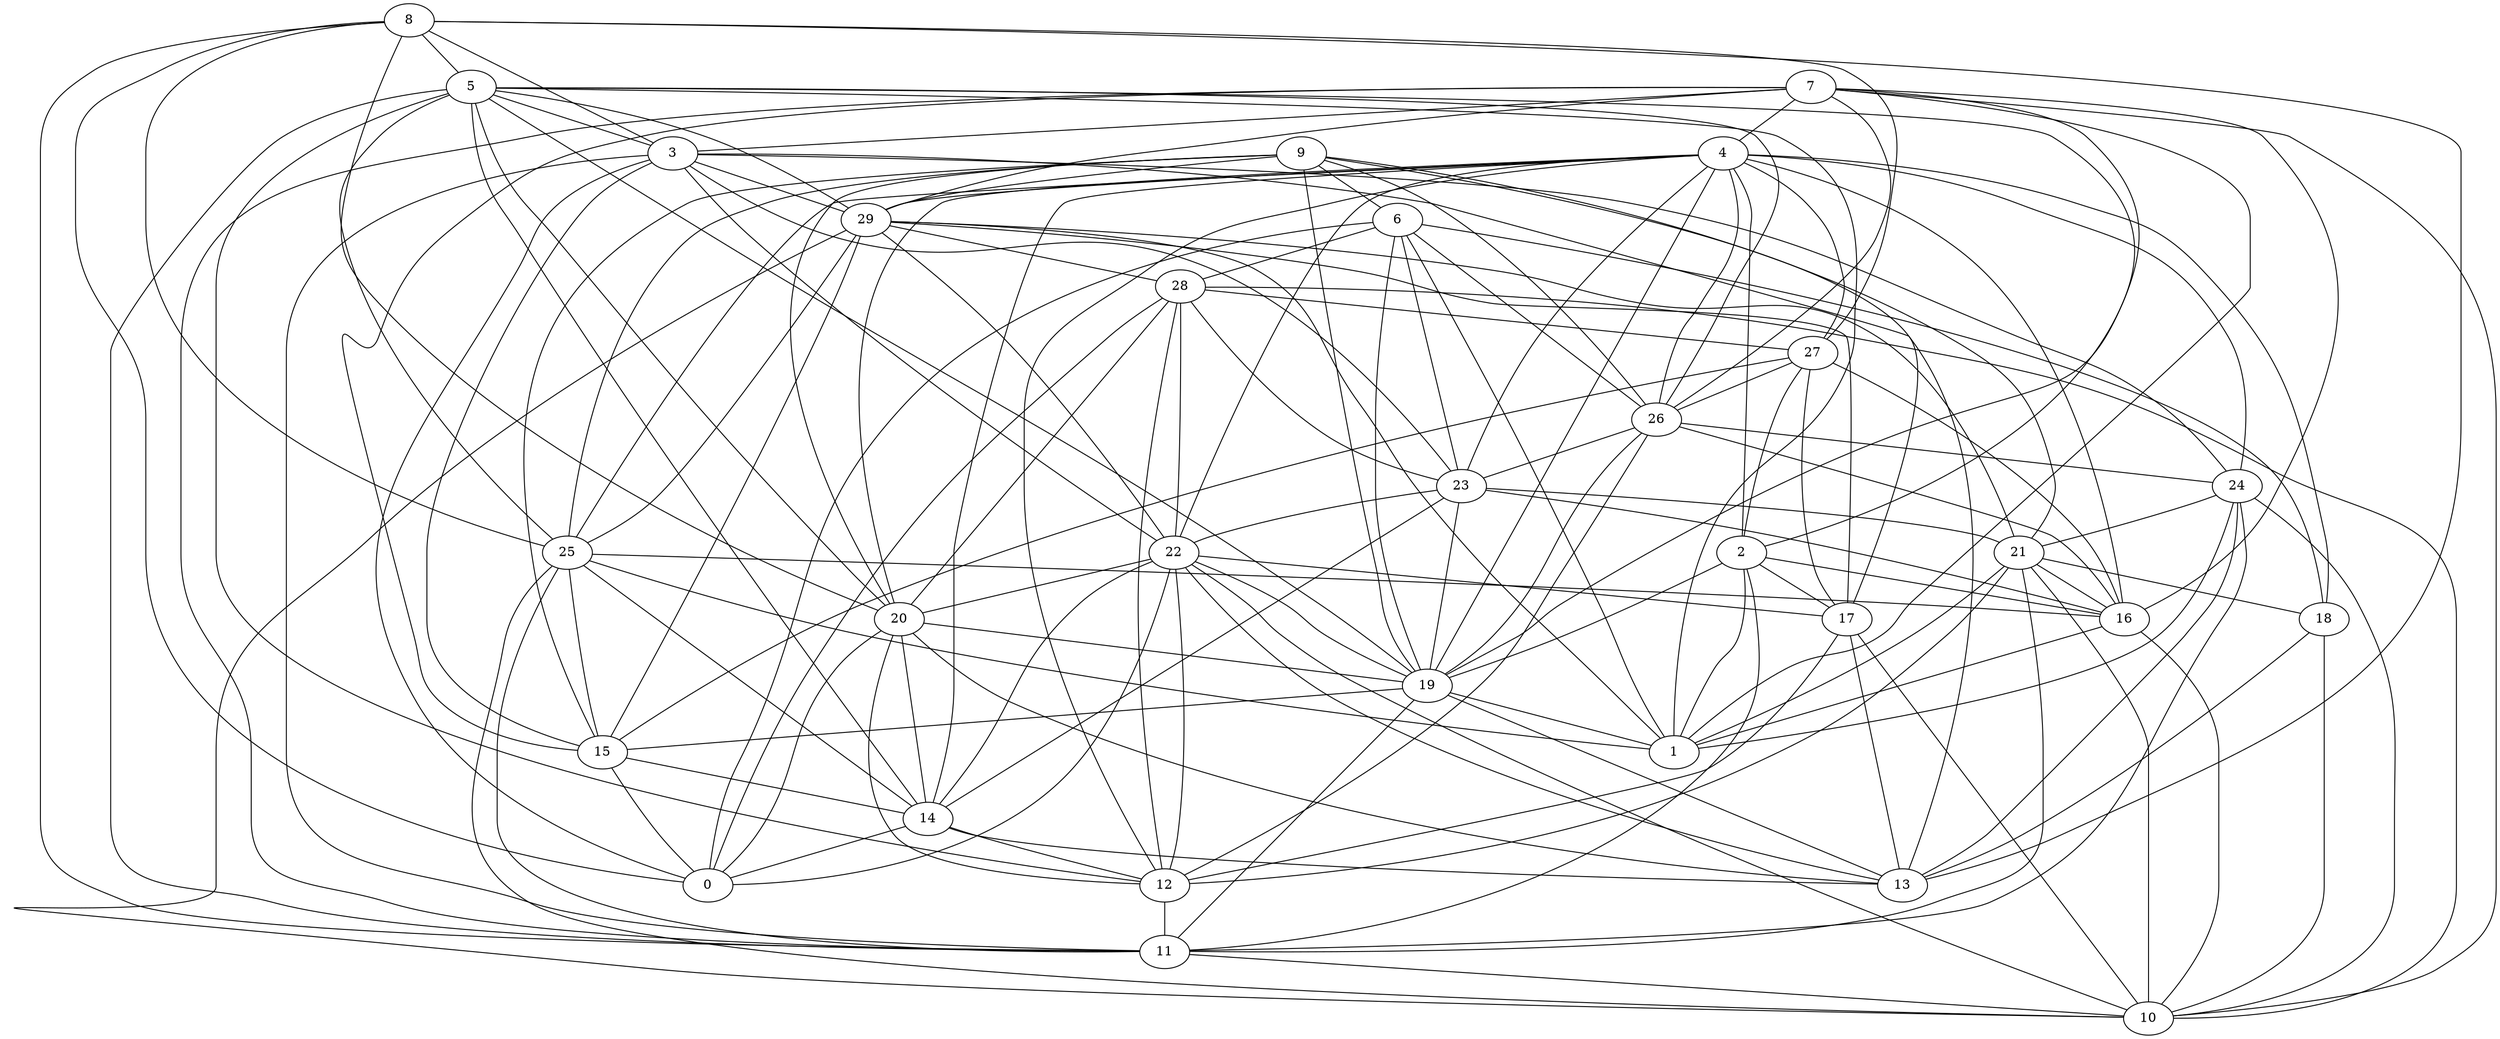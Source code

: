 digraph GG_graph {

subgraph G_graph {
edge [color = black]
"29" -> "21" [dir = none]
"29" -> "28" [dir = none]
"15" -> "0" [dir = none]
"15" -> "14" [dir = none]
"4" -> "12" [dir = none]
"4" -> "14" [dir = none]
"4" -> "27" [dir = none]
"4" -> "2" [dir = none]
"4" -> "19" [dir = none]
"4" -> "23" [dir = none]
"4" -> "22" [dir = none]
"4" -> "18" [dir = none]
"18" -> "13" [dir = none]
"5" -> "29" [dir = none]
"5" -> "14" [dir = none]
"5" -> "11" [dir = none]
"5" -> "2" [dir = none]
"5" -> "3" [dir = none]
"27" -> "26" [dir = none]
"26" -> "24" [dir = none]
"26" -> "16" [dir = none]
"26" -> "23" [dir = none]
"20" -> "19" [dir = none]
"20" -> "0" [dir = none]
"20" -> "13" [dir = none]
"20" -> "12" [dir = none]
"23" -> "21" [dir = none]
"23" -> "16" [dir = none]
"23" -> "22" [dir = none]
"23" -> "14" [dir = none]
"21" -> "18" [dir = none]
"21" -> "10" [dir = none]
"21" -> "16" [dir = none]
"8" -> "5" [dir = none]
"8" -> "20" [dir = none]
"28" -> "12" [dir = none]
"28" -> "23" [dir = none]
"7" -> "11" [dir = none]
"7" -> "16" [dir = none]
"16" -> "1" [dir = none]
"16" -> "10" [dir = none]
"25" -> "15" [dir = none]
"25" -> "10" [dir = none]
"2" -> "1" [dir = none]
"2" -> "19" [dir = none]
"2" -> "17" [dir = none]
"9" -> "6" [dir = none]
"9" -> "19" [dir = none]
"9" -> "20" [dir = none]
"22" -> "19" [dir = none]
"22" -> "20" [dir = none]
"22" -> "10" [dir = none]
"17" -> "12" [dir = none]
"24" -> "1" [dir = none]
"19" -> "11" [dir = none]
"19" -> "15" [dir = none]
"3" -> "11" [dir = none]
"6" -> "19" [dir = none]
"6" -> "0" [dir = none]
"3" -> "24" [dir = none]
"21" -> "1" [dir = none]
"27" -> "17" [dir = none]
"7" -> "19" [dir = none]
"2" -> "16" [dir = none]
"29" -> "17" [dir = none]
"6" -> "18" [dir = none]
"4" -> "29" [dir = none]
"26" -> "19" [dir = none]
"8" -> "27" [dir = none]
"9" -> "25" [dir = none]
"20" -> "14" [dir = none]
"28" -> "22" [dir = none]
"29" -> "22" [dir = none]
"28" -> "10" [dir = none]
"4" -> "25" [dir = none]
"11" -> "10" [dir = none]
"25" -> "11" [dir = none]
"7" -> "29" [dir = none]
"14" -> "13" [dir = none]
"6" -> "23" [dir = none]
"24" -> "11" [dir = none]
"9" -> "17" [dir = none]
"3" -> "0" [dir = none]
"8" -> "25" [dir = none]
"22" -> "13" [dir = none]
"6" -> "1" [dir = none]
"29" -> "15" [dir = none]
"9" -> "21" [dir = none]
"24" -> "10" [dir = none]
"22" -> "12" [dir = none]
"29" -> "25" [dir = none]
"17" -> "13" [dir = none]
"2" -> "11" [dir = none]
"25" -> "1" [dir = none]
"25" -> "14" [dir = none]
"6" -> "26" [dir = none]
"5" -> "12" [dir = none]
"4" -> "26" [dir = none]
"29" -> "10" [dir = none]
"5" -> "1" [dir = none]
"22" -> "17" [dir = none]
"14" -> "12" [dir = none]
"9" -> "15" [dir = none]
"8" -> "0" [dir = none]
"21" -> "12" [dir = none]
"3" -> "13" [dir = none]
"4" -> "20" [dir = none]
"14" -> "0" [dir = none]
"29" -> "1" [dir = none]
"17" -> "10" [dir = none]
"4" -> "24" [dir = none]
"9" -> "26" [dir = none]
"8" -> "3" [dir = none]
"8" -> "11" [dir = none]
"28" -> "27" [dir = none]
"3" -> "15" [dir = none]
"28" -> "20" [dir = none]
"4" -> "16" [dir = none]
"7" -> "1" [dir = none]
"27" -> "16" [dir = none]
"25" -> "16" [dir = none]
"19" -> "1" [dir = none]
"22" -> "14" [dir = none]
"3" -> "29" [dir = none]
"18" -> "10" [dir = none]
"7" -> "3" [dir = none]
"5" -> "25" [dir = none]
"5" -> "19" [dir = none]
"8" -> "13" [dir = none]
"28" -> "0" [dir = none]
"27" -> "2" [dir = none]
"9" -> "29" [dir = none]
"24" -> "13" [dir = none]
"27" -> "15" [dir = none]
"21" -> "11" [dir = none]
"24" -> "21" [dir = none]
"22" -> "0" [dir = none]
"5" -> "26" [dir = none]
"5" -> "20" [dir = none]
"6" -> "28" [dir = none]
"19" -> "13" [dir = none]
"3" -> "22" [dir = none]
"23" -> "19" [dir = none]
"7" -> "15" [dir = none]
"3" -> "23" [dir = none]
"7" -> "26" [dir = none]
"26" -> "12" [dir = none]
"7" -> "10" [dir = none]
"12" -> "11" [dir = none]
"7" -> "4" [dir = none]
}

}
